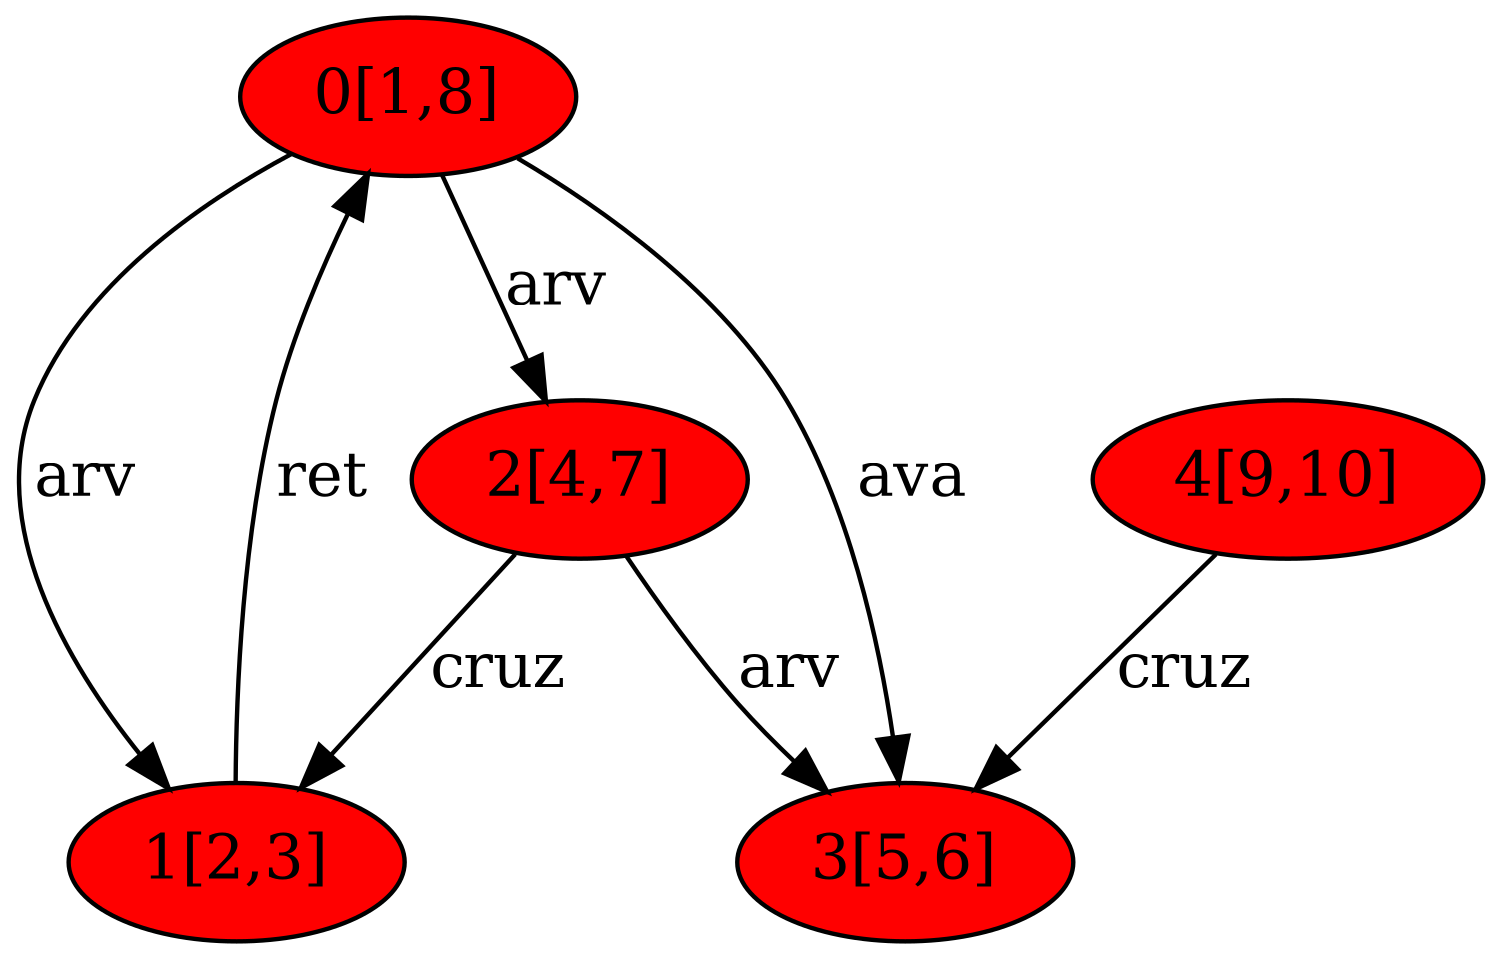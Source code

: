 digraph G {
	size="10!";
	//Nodes
	0[label = "0[1,8]" fillcolor="red", style="filled"]
	1[label = "1[2,3]" fillcolor="red", style="filled"]
	2[label = "2[4,7]" fillcolor="red", style="filled"]
	3[label = "3[5,6]" fillcolor="red", style="filled"]
	4[label = "4[9,10]" fillcolor="red", style="filled"]

	//Edges
	0 -> 1[label="arv"];
	0 -> 2[label="arv"];
	0 -> 3[label="ava"];
	1 -> 0[label="ret"];
	2 -> 1[label="cruz"];
	2 -> 3[label="arv"];
	4 -> 3[label="cruz"];
}